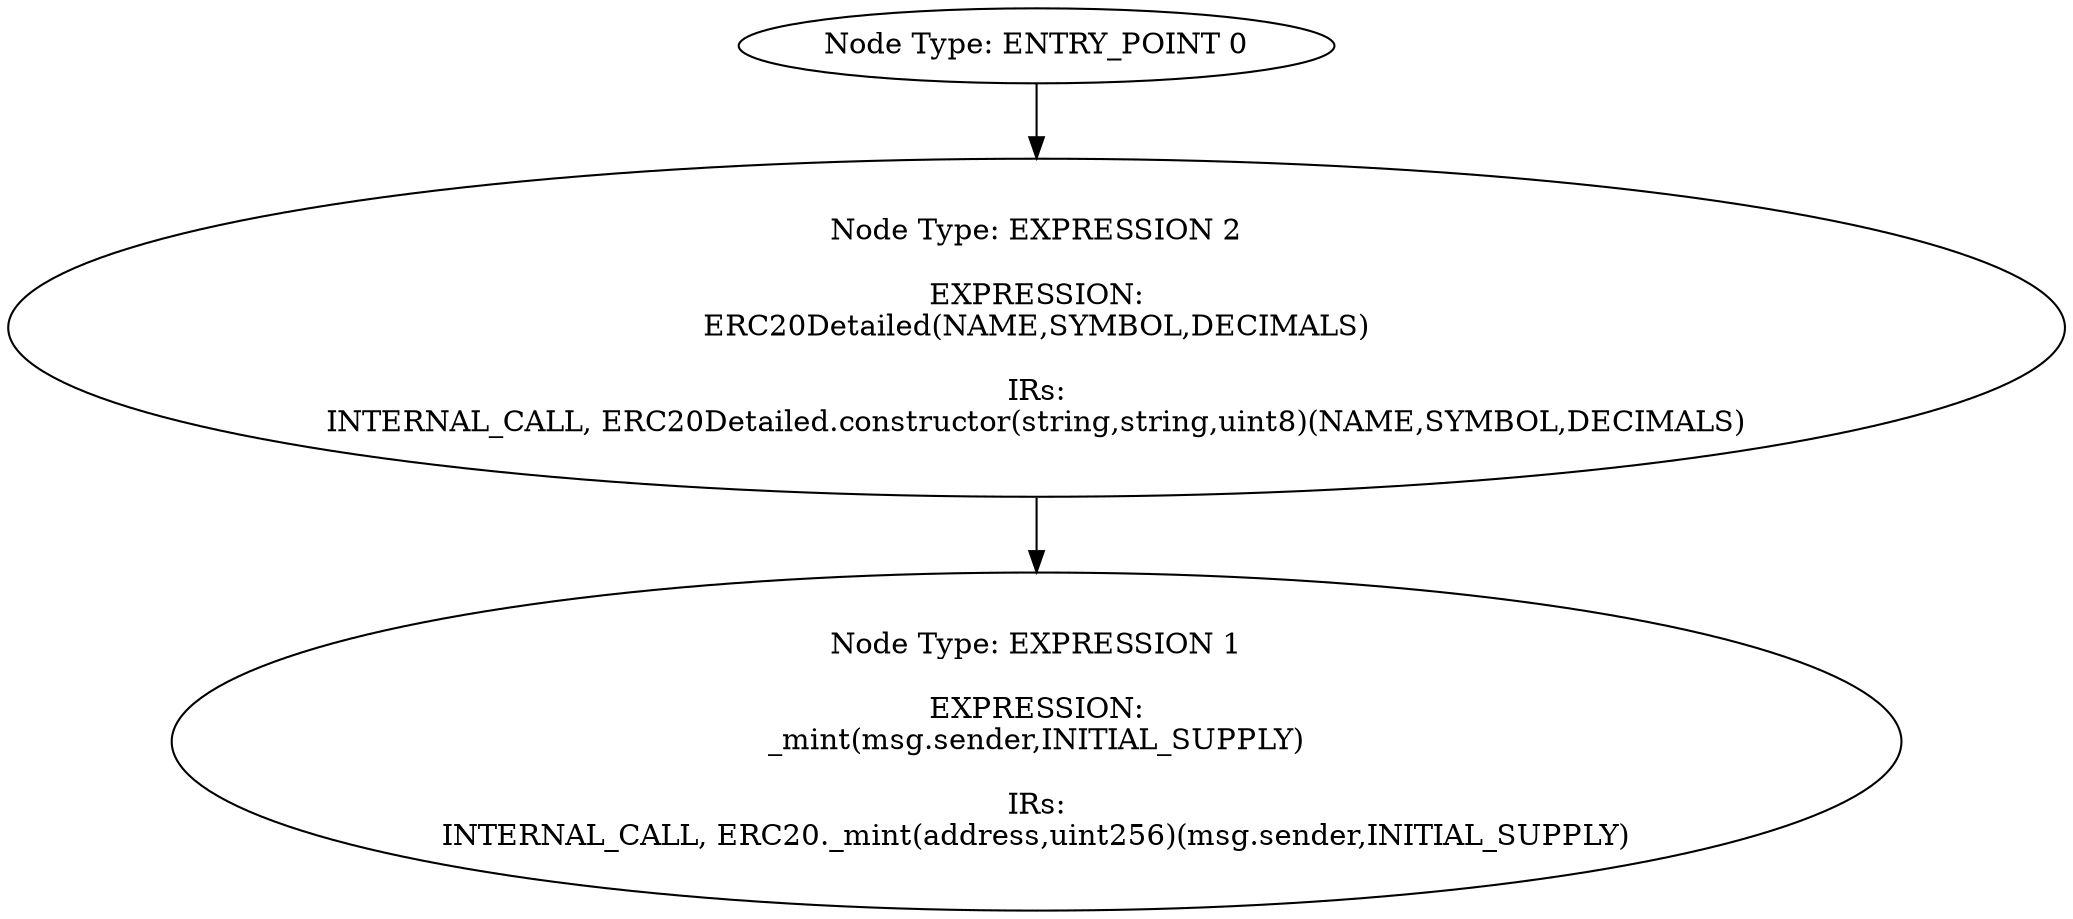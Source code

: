 digraph{
0[label="Node Type: ENTRY_POINT 0
"];
0->2;
1[label="Node Type: EXPRESSION 1

EXPRESSION:
_mint(msg.sender,INITIAL_SUPPLY)

IRs:
INTERNAL_CALL, ERC20._mint(address,uint256)(msg.sender,INITIAL_SUPPLY)"];
2[label="Node Type: EXPRESSION 2

EXPRESSION:
ERC20Detailed(NAME,SYMBOL,DECIMALS)

IRs:
INTERNAL_CALL, ERC20Detailed.constructor(string,string,uint8)(NAME,SYMBOL,DECIMALS)"];
2->1;
}
